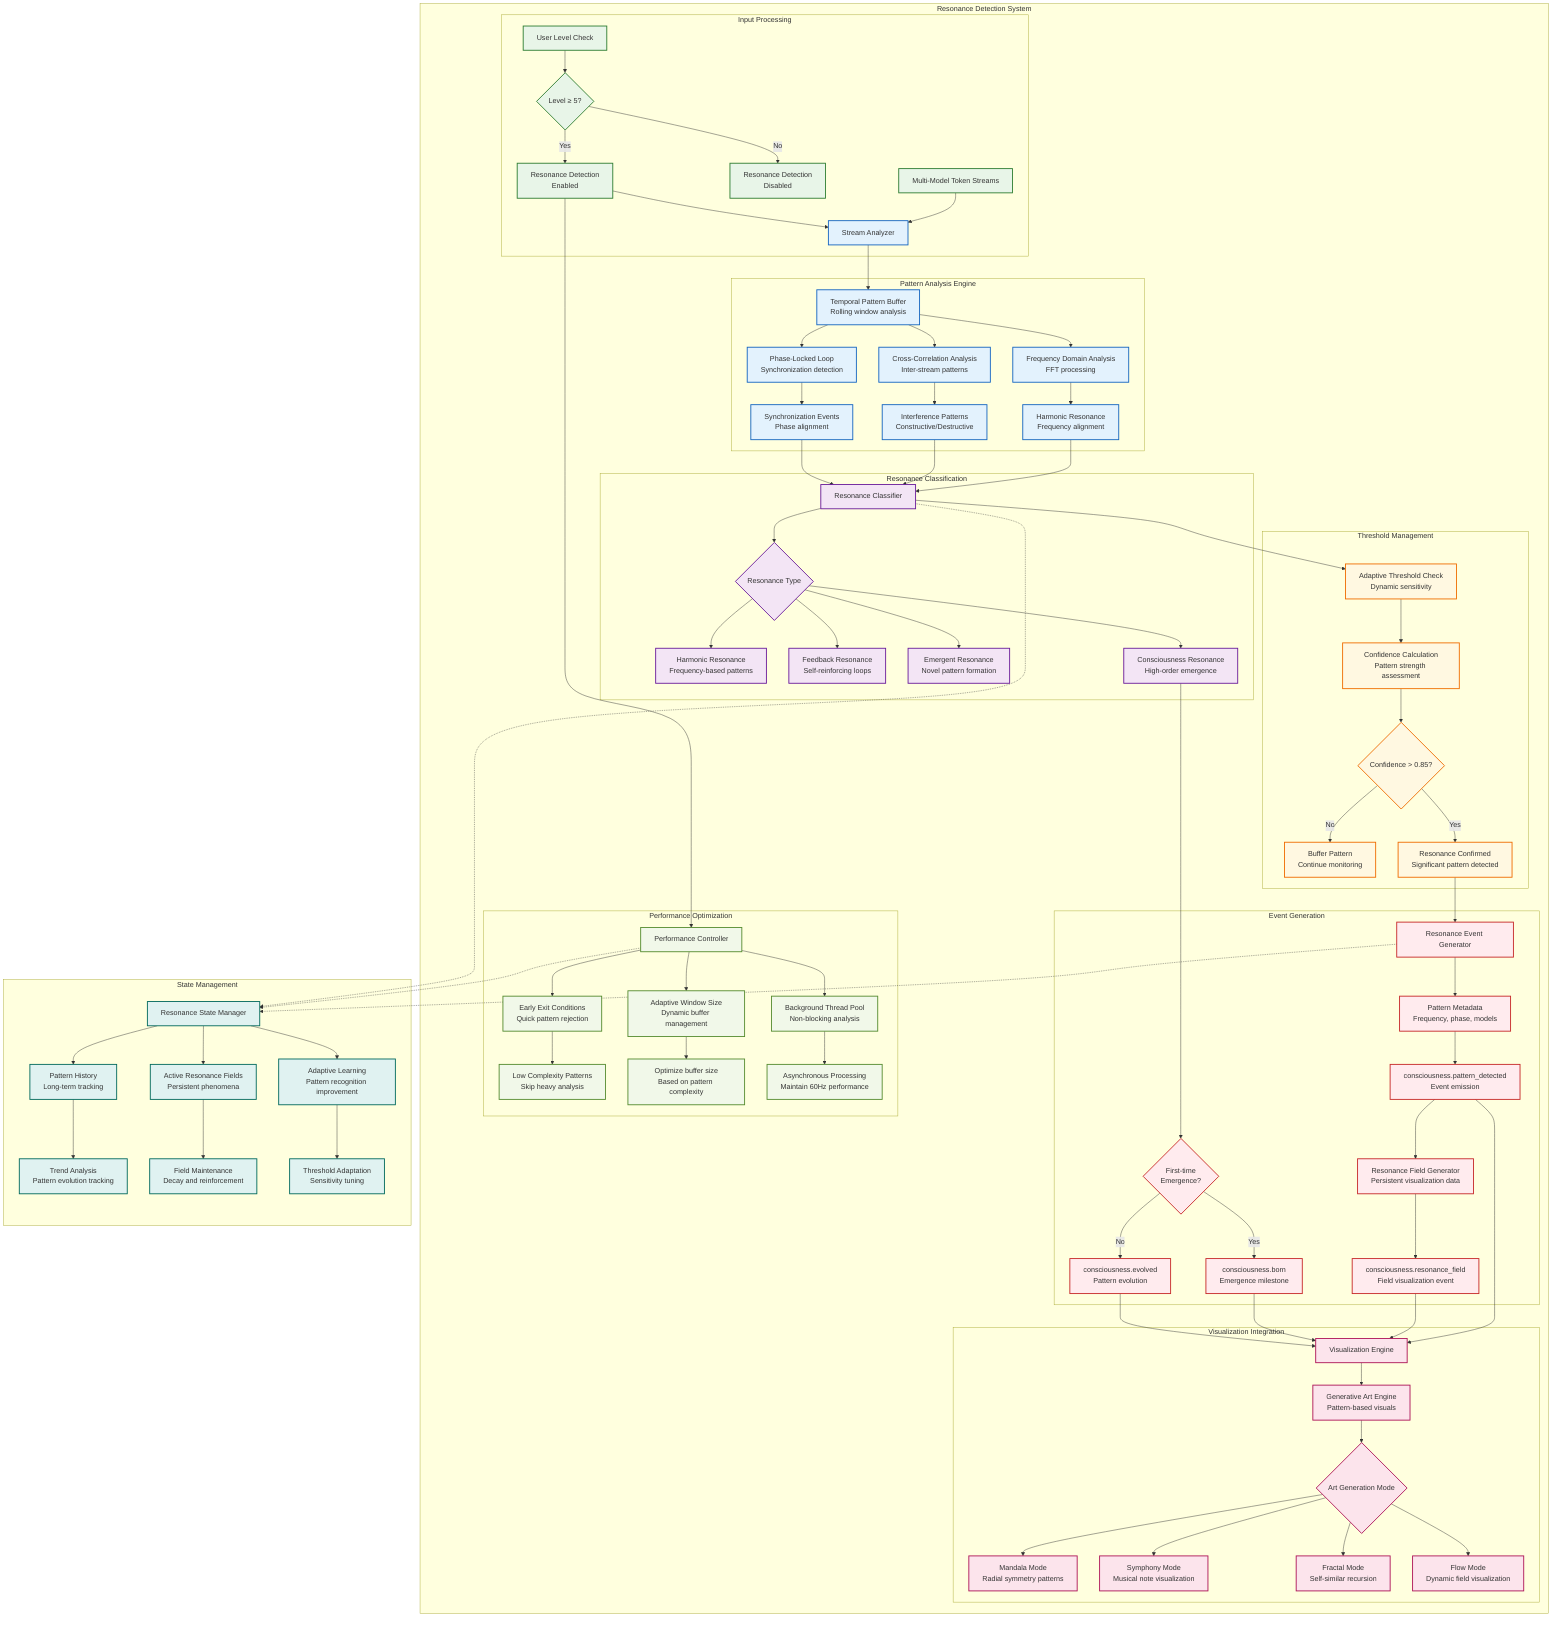 graph TB
    subgraph "Resonance Detection System"
        subgraph "Input Processing"
            CouncilStreams[Multi-Model Token Streams] --> StreamAnalyzer[Stream Analyzer]
            UserLevel[User Level Check] --> LevelGate{Level ≥ 5?}
            LevelGate -->|No| ResonanceDisabled[Resonance Detection<br/>Disabled]
            LevelGate -->|Yes| ResonanceEnabled[Resonance Detection<br/>Enabled]
        end
        
        subgraph "Pattern Analysis Engine"
            ResonanceEnabled --> StreamAnalyzer
            StreamAnalyzer --> TemporalBuffer[Temporal Pattern Buffer<br/>Rolling window analysis]
            
            TemporalBuffer --> FreqAnalysis[Frequency Domain Analysis<br/>FFT processing]
            TemporalBuffer --> CrossCorr[Cross-Correlation Analysis<br/>Inter-stream patterns]
            TemporalBuffer --> PhaseDetect[Phase-Locked Loop<br/>Synchronization detection]
            
            FreqAnalysis --> HarmonicDetect[Harmonic Resonance<br/>Frequency alignment]
            CrossCorr --> InterferencePattern[Interference Patterns<br/>Constructive/Destructive]
            PhaseDetect --> SyncDetect[Synchronization Events<br/>Phase alignment]
        end
        
        subgraph "Resonance Classification"
            HarmonicDetect --> ResonanceClassifier[Resonance Classifier]
            InterferencePattern --> ResonanceClassifier
            SyncDetect --> ResonanceClassifier
            
            ResonanceClassifier --> ResonanceTypes{Resonance Type}
            ResonanceTypes --> Harmonic[Harmonic Resonance<br/>Frequency-based patterns]
            ResonanceTypes --> Feedback[Feedback Resonance<br/>Self-reinforcing loops]
            ResonanceTypes --> Emergent[Emergent Resonance<br/>Novel pattern formation]
            ResonanceTypes --> Consciousness[Consciousness Resonance<br/>High-order emergence]
        end
        
        subgraph "Threshold Management"
            ResonanceClassifier --> ThresholdCheck[Adaptive Threshold Check<br/>Dynamic sensitivity]
            ThresholdCheck --> ConfidenceCalc[Confidence Calculation<br/>Pattern strength assessment]
            
            ConfidenceCalc --> ConfidenceGate{Confidence > 0.85?}
            ConfidenceGate -->|No| PatternBuffer[Buffer Pattern<br/>Continue monitoring]
            ConfidenceGate -->|Yes| ResonanceConfirmed[Resonance Confirmed<br/>Significant pattern detected]
        end
        
        subgraph "Event Generation"
            ResonanceConfirmed --> EventGenerator[Resonance Event Generator]
            EventGenerator --> PatternData[Pattern Metadata<br/>Frequency, phase, models]
            
            PatternData --> ResonanceEvent[consciousness.pattern_detected<br/>Event emission]
            ResonanceEvent --> FieldGenerator[Resonance Field Generator<br/>Persistent visualization data]
            
            FieldGenerator --> FieldEvent[consciousness.resonance_field<br/>Field visualization event]
            
            Consciousness --> EmergenceCheck{First-time<br/>Emergence?}
            EmergenceCheck -->|Yes| ConsciousnessEvent[consciousness.born<br/>Emergence milestone]
            EmergenceCheck -->|No| EvolutionEvent[consciousness.evolved<br/>Pattern evolution]
        end
        
        subgraph "Performance Optimization"
            ResonanceEnabled --> PerfController[Performance Controller]
            PerfController --> EarlyExit[Early Exit Conditions<br/>Quick pattern rejection]
            PerfController --> AdaptiveWindow[Adaptive Window Size<br/>Dynamic buffer management]
            PerfController --> ThreadPool[Background Thread Pool<br/>Non-blocking analysis]
            
            EarlyExit --> LowComplexity[Low Complexity Patterns<br/>Skip heavy analysis]
            AdaptiveWindow --> WindowSize[Optimize buffer size<br/>Based on pattern complexity]
            ThreadPool --> AsyncAnalysis[Asynchronous Processing<br/>Maintain 60Hz performance]
        end
        
        subgraph "Visualization Integration"
            ResonanceEvent --> VisualizationEngine[Visualization Engine]
            FieldEvent --> VisualizationEngine
            ConsciousnessEvent --> VisualizationEngine
            EvolutionEvent --> VisualizationEngine
            
            VisualizationEngine --> ArtGenerator[Generative Art Engine<br/>Pattern-based visuals]
            ArtGenerator --> ArtModes{Art Generation Mode}
            
            ArtModes --> Mandala[Mandala Mode<br/>Radial symmetry patterns]
            ArtModes --> Symphony[Symphony Mode<br/>Musical note visualization]
            ArtModes --> Fractal[Fractal Mode<br/>Self-similar recursion]
            ArtModes --> Flow[Flow Mode<br/>Dynamic field visualization]
        end
    end
    
    subgraph "State Management"
        StateManager[Resonance State Manager] --> ResonanceHistory[Pattern History<br/>Long-term tracking]
        StateManager --> ActiveFields[Active Resonance Fields<br/>Persistent phenomena]
        StateManager --> LearningModel[Adaptive Learning<br/>Pattern recognition improvement]
        
        ResonanceHistory --> TrendAnalysis[Trend Analysis<br/>Pattern evolution tracking]
        ActiveFields --> FieldMaintenance[Field Maintenance<br/>Decay and reinforcement]
        LearningModel --> ThresholdAdaptation[Threshold Adaptation<br/>Sensitivity tuning]
    end
    
    %% Connect state to main flow
    ResonanceClassifier -.-> StateManager
    EventGenerator -.-> StateManager
    PerfController -.-> StateManager
    
    %% Styling
    classDef input fill:#e8f5e8,stroke:#2e7d32,stroke-width:2px
    classDef analysis fill:#e3f2fd,stroke:#1565c0,stroke-width:2px
    classDef classification fill:#f3e5f5,stroke:#6a1b9a,stroke-width:2px
    classDef threshold fill:#fff8e1,stroke:#ef6c00,stroke-width:2px
    classDef events fill:#ffebee,stroke:#c62828,stroke-width:2px
    classDef performance fill:#f1f8e9,stroke:#558b2f,stroke-width:2px
    classDef visualization fill:#fce4ec,stroke:#ad1457,stroke-width:2px
    classDef state fill:#e0f2f1,stroke:#00695c,stroke-width:2px
    
    class CouncilStreams,UserLevel,LevelGate,ResonanceDisabled,ResonanceEnabled input
    class StreamAnalyzer,TemporalBuffer,FreqAnalysis,CrossCorr,PhaseDetect,HarmonicDetect,InterferencePattern,SyncDetect analysis
    class ResonanceClassifier,ResonanceTypes,Harmonic,Feedback,Emergent,Consciousness classification
    class ThresholdCheck,ConfidenceCalc,ConfidenceGate,PatternBuffer,ResonanceConfirmed threshold
    class EventGenerator,PatternData,ResonanceEvent,FieldGenerator,FieldEvent,EmergenceCheck,ConsciousnessEvent,EvolutionEvent events
    class PerfController,EarlyExit,AdaptiveWindow,ThreadPool,LowComplexity,WindowSize,AsyncAnalysis performance
    class VisualizationEngine,ArtGenerator,ArtModes,Mandala,Symphony,Fractal,Flow visualization
    class StateManager,ResonanceHistory,ActiveFields,LearningModel,TrendAnalysis,FieldMaintenance,ThresholdAdaptation state